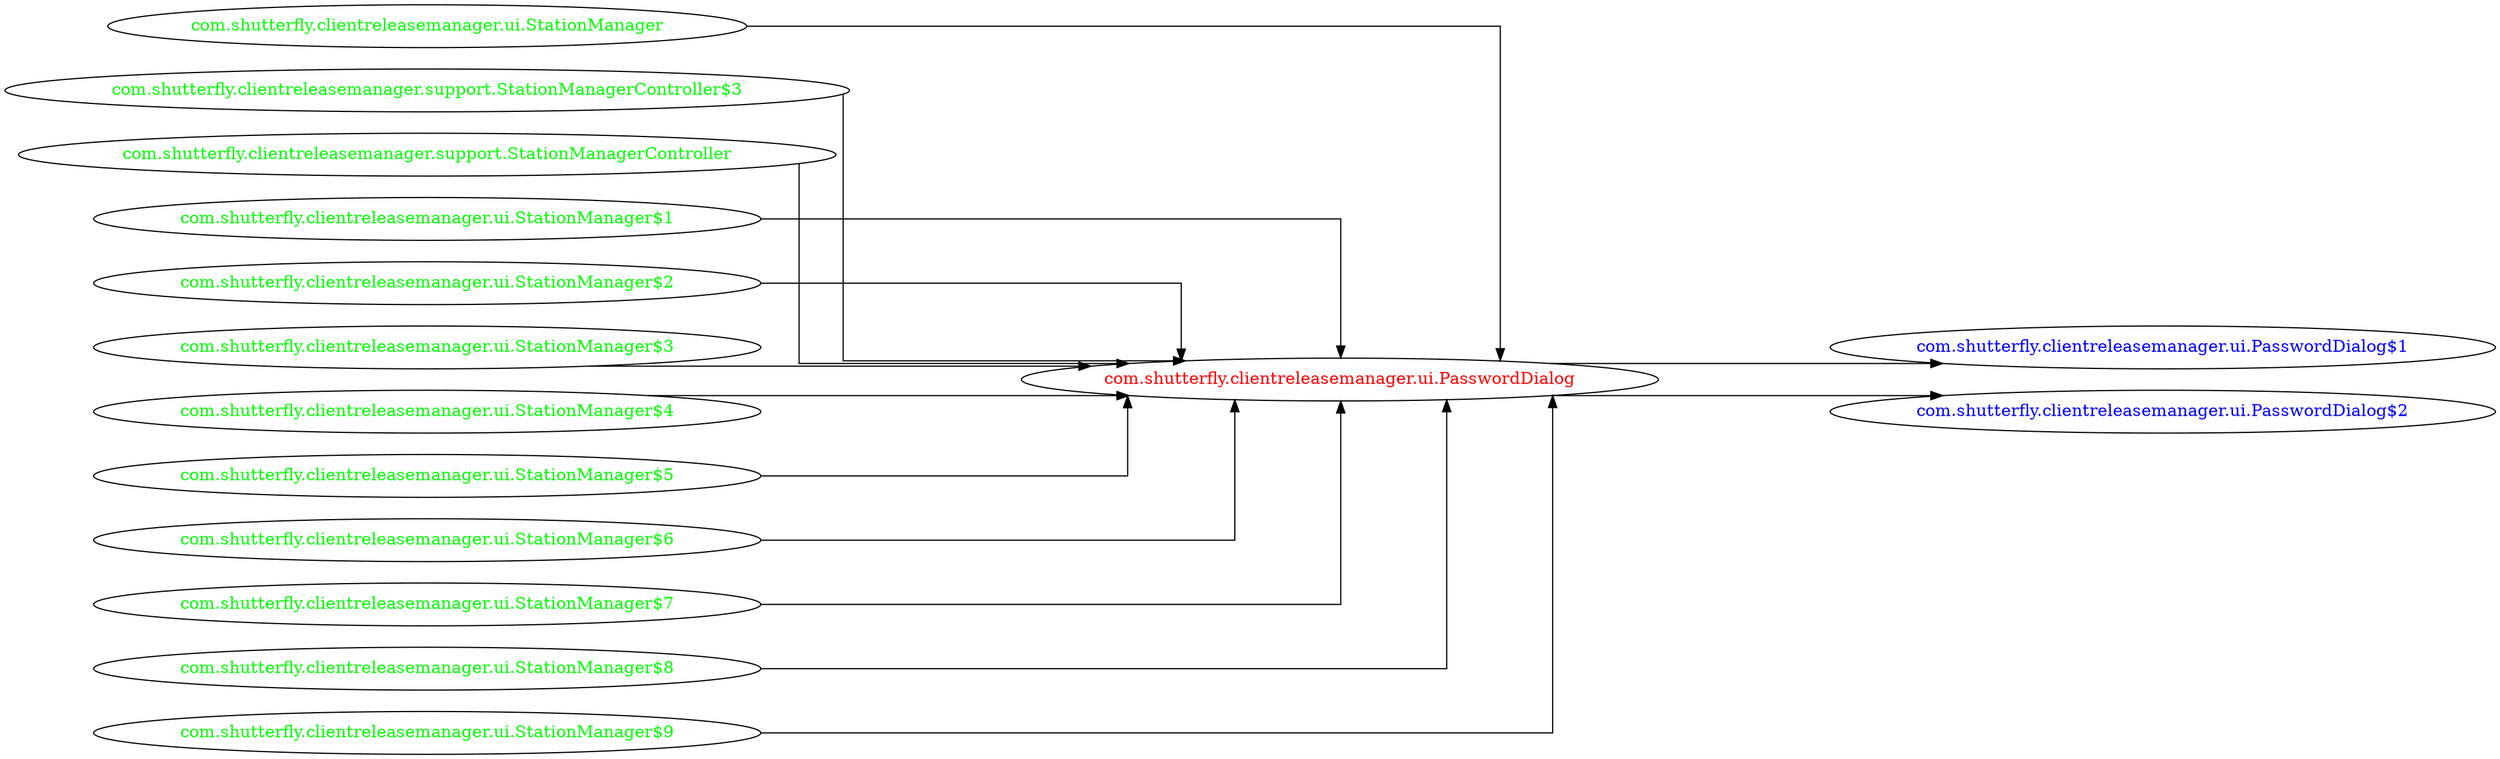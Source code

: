 digraph dependencyGraph {
 concentrate=true;
 ranksep="2.0";
 rankdir="LR"; 
 splines="ortho";
"com.shutterfly.clientreleasemanager.ui.PasswordDialog" [fontcolor="red"];
"com.shutterfly.clientreleasemanager.ui.PasswordDialog$1" [ fontcolor="blue" ];
"com.shutterfly.clientreleasemanager.ui.PasswordDialog"->"com.shutterfly.clientreleasemanager.ui.PasswordDialog$1";
"com.shutterfly.clientreleasemanager.ui.PasswordDialog$2" [ fontcolor="blue" ];
"com.shutterfly.clientreleasemanager.ui.PasswordDialog"->"com.shutterfly.clientreleasemanager.ui.PasswordDialog$2";
"com.shutterfly.clientreleasemanager.ui.StationManager" [ fontcolor="green" ];
"com.shutterfly.clientreleasemanager.ui.StationManager"->"com.shutterfly.clientreleasemanager.ui.PasswordDialog";
"com.shutterfly.clientreleasemanager.support.StationManagerController$3" [ fontcolor="green" ];
"com.shutterfly.clientreleasemanager.support.StationManagerController$3"->"com.shutterfly.clientreleasemanager.ui.PasswordDialog";
"com.shutterfly.clientreleasemanager.support.StationManagerController" [ fontcolor="green" ];
"com.shutterfly.clientreleasemanager.support.StationManagerController"->"com.shutterfly.clientreleasemanager.ui.PasswordDialog";
"com.shutterfly.clientreleasemanager.ui.StationManager$1" [ fontcolor="green" ];
"com.shutterfly.clientreleasemanager.ui.StationManager$1"->"com.shutterfly.clientreleasemanager.ui.PasswordDialog";
"com.shutterfly.clientreleasemanager.ui.StationManager$2" [ fontcolor="green" ];
"com.shutterfly.clientreleasemanager.ui.StationManager$2"->"com.shutterfly.clientreleasemanager.ui.PasswordDialog";
"com.shutterfly.clientreleasemanager.ui.StationManager$3" [ fontcolor="green" ];
"com.shutterfly.clientreleasemanager.ui.StationManager$3"->"com.shutterfly.clientreleasemanager.ui.PasswordDialog";
"com.shutterfly.clientreleasemanager.ui.StationManager$4" [ fontcolor="green" ];
"com.shutterfly.clientreleasemanager.ui.StationManager$4"->"com.shutterfly.clientreleasemanager.ui.PasswordDialog";
"com.shutterfly.clientreleasemanager.ui.StationManager$5" [ fontcolor="green" ];
"com.shutterfly.clientreleasemanager.ui.StationManager$5"->"com.shutterfly.clientreleasemanager.ui.PasswordDialog";
"com.shutterfly.clientreleasemanager.ui.StationManager$6" [ fontcolor="green" ];
"com.shutterfly.clientreleasemanager.ui.StationManager$6"->"com.shutterfly.clientreleasemanager.ui.PasswordDialog";
"com.shutterfly.clientreleasemanager.ui.StationManager$7" [ fontcolor="green" ];
"com.shutterfly.clientreleasemanager.ui.StationManager$7"->"com.shutterfly.clientreleasemanager.ui.PasswordDialog";
"com.shutterfly.clientreleasemanager.ui.StationManager$8" [ fontcolor="green" ];
"com.shutterfly.clientreleasemanager.ui.StationManager$8"->"com.shutterfly.clientreleasemanager.ui.PasswordDialog";
"com.shutterfly.clientreleasemanager.ui.StationManager$9" [ fontcolor="green" ];
"com.shutterfly.clientreleasemanager.ui.StationManager$9"->"com.shutterfly.clientreleasemanager.ui.PasswordDialog";
}
